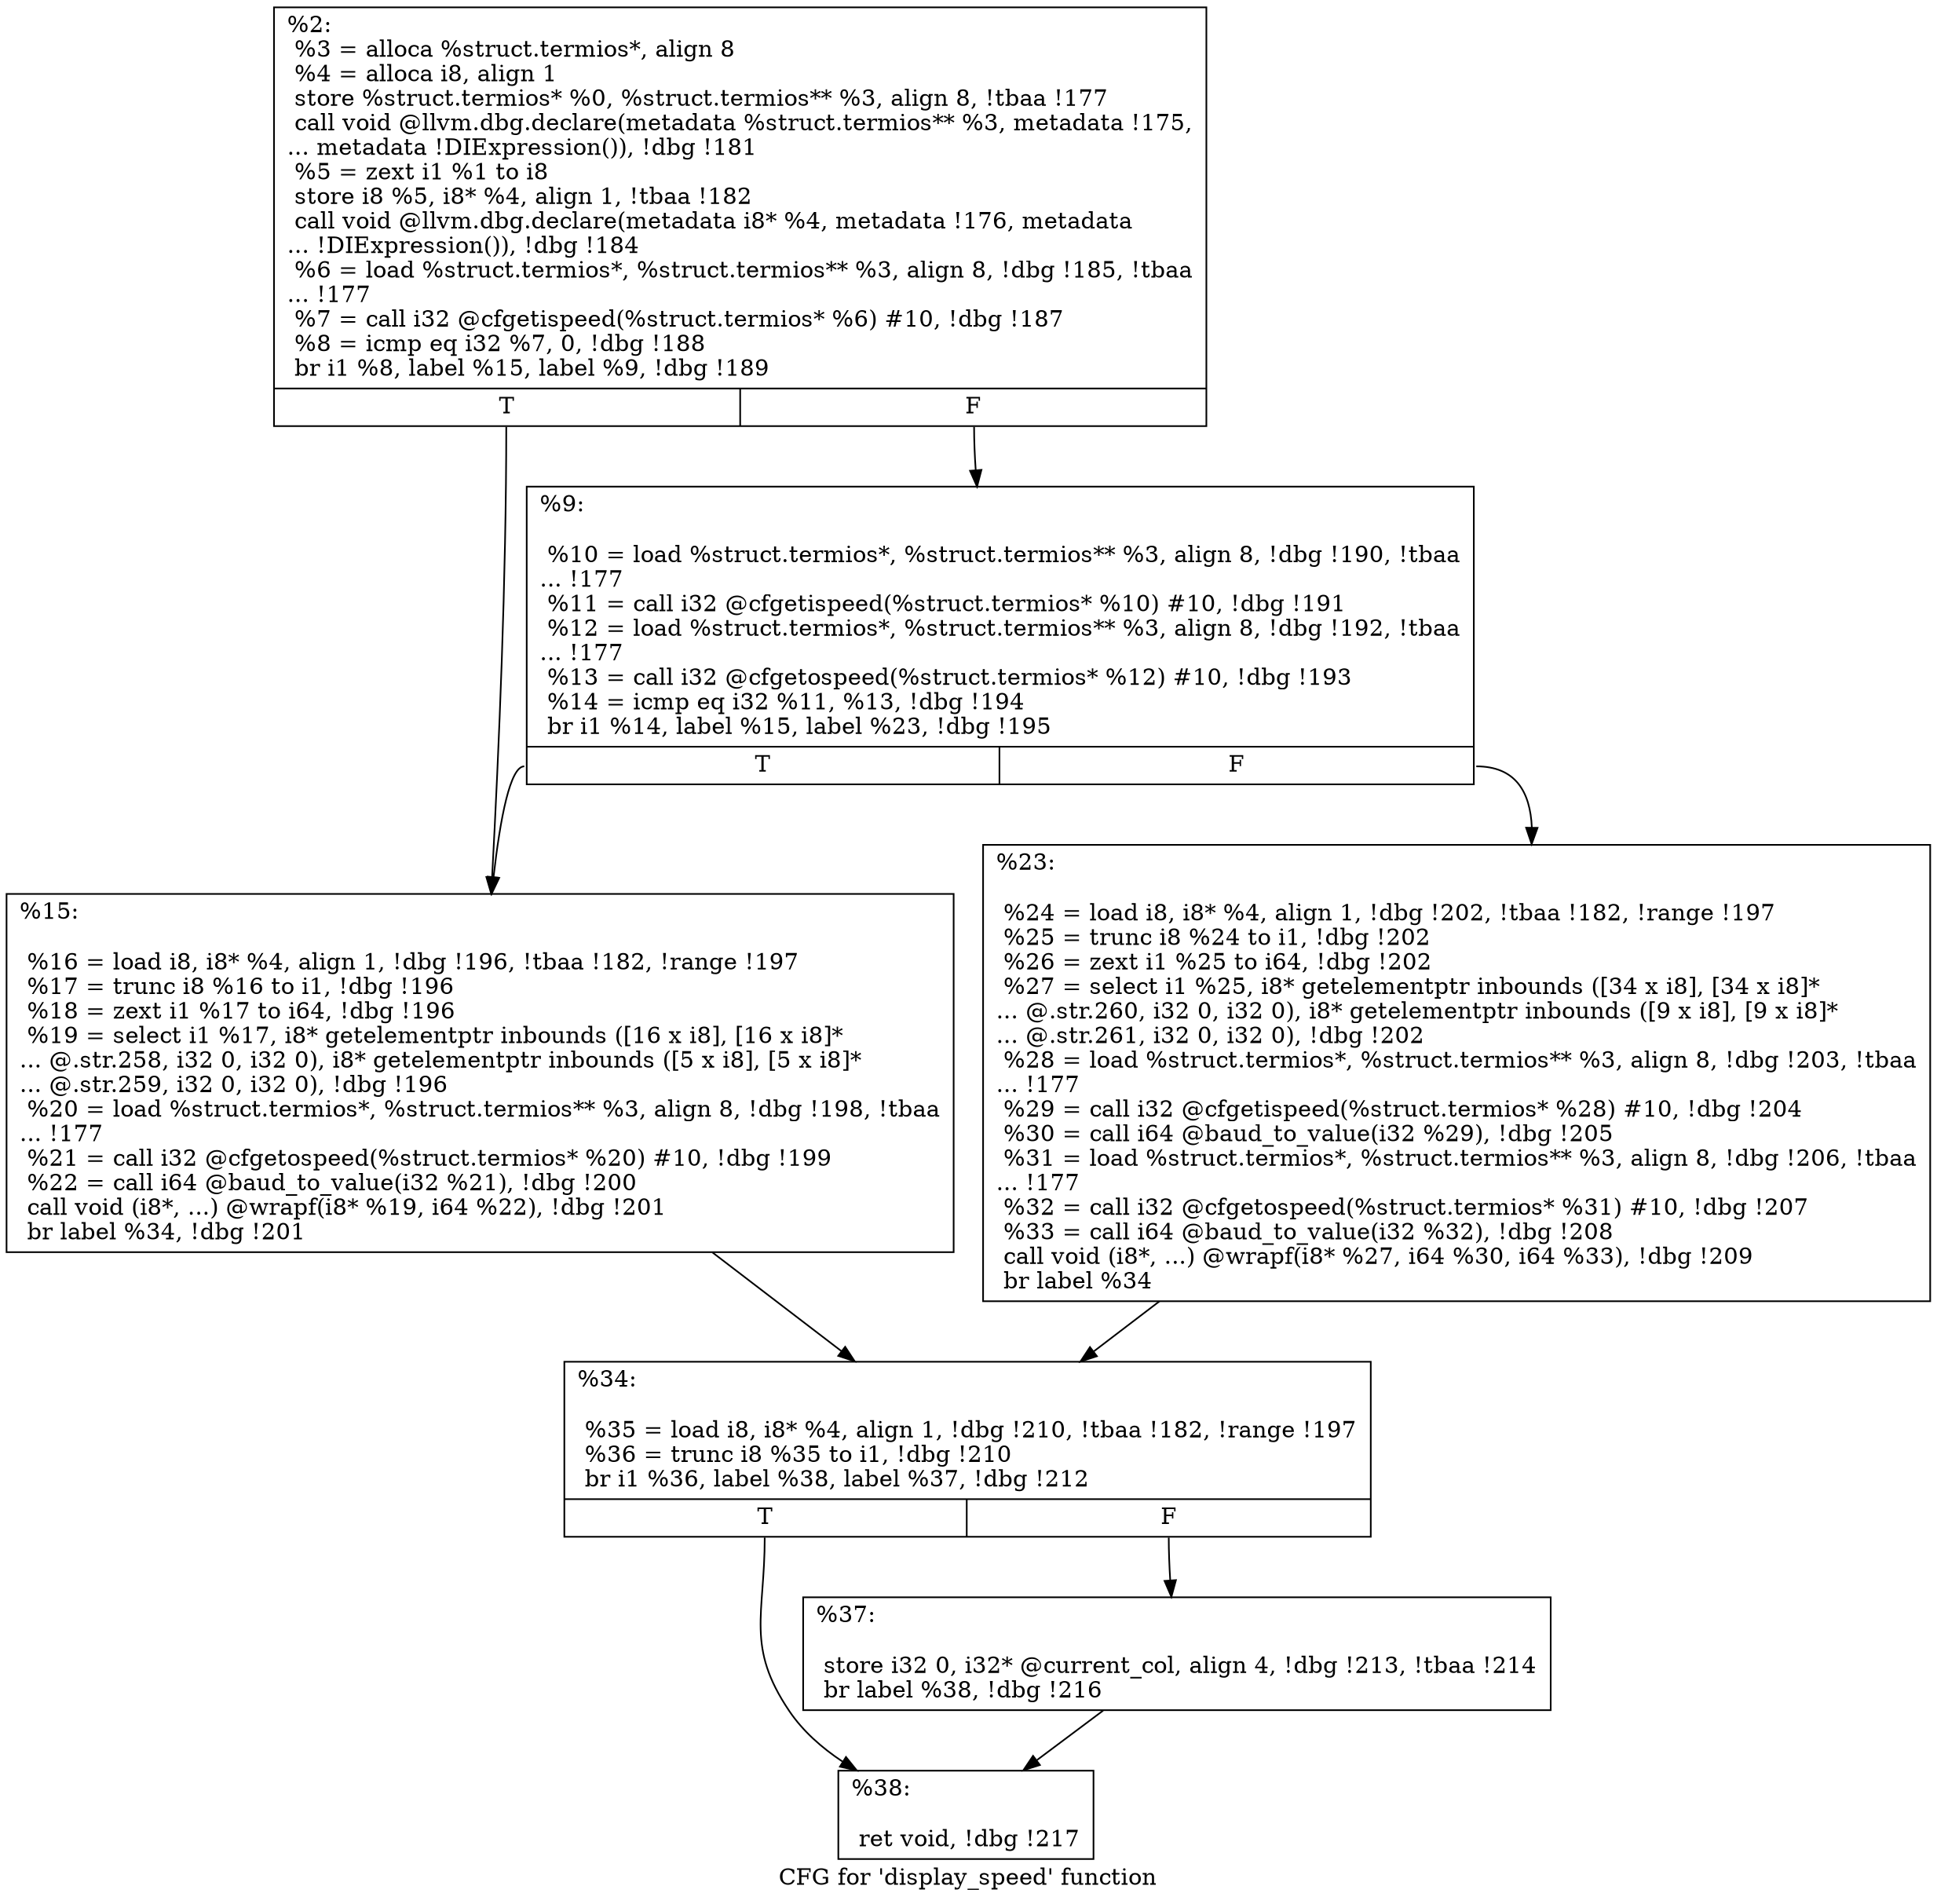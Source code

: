 digraph "CFG for 'display_speed' function" {
	label="CFG for 'display_speed' function";

	Node0x1c548e0 [shape=record,label="{%2:\l  %3 = alloca %struct.termios*, align 8\l  %4 = alloca i8, align 1\l  store %struct.termios* %0, %struct.termios** %3, align 8, !tbaa !177\l  call void @llvm.dbg.declare(metadata %struct.termios** %3, metadata !175,\l... metadata !DIExpression()), !dbg !181\l  %5 = zext i1 %1 to i8\l  store i8 %5, i8* %4, align 1, !tbaa !182\l  call void @llvm.dbg.declare(metadata i8* %4, metadata !176, metadata\l... !DIExpression()), !dbg !184\l  %6 = load %struct.termios*, %struct.termios** %3, align 8, !dbg !185, !tbaa\l... !177\l  %7 = call i32 @cfgetispeed(%struct.termios* %6) #10, !dbg !187\l  %8 = icmp eq i32 %7, 0, !dbg !188\l  br i1 %8, label %15, label %9, !dbg !189\l|{<s0>T|<s1>F}}"];
	Node0x1c548e0:s0 -> Node0x1c56f40;
	Node0x1c548e0:s1 -> Node0x1c56ef0;
	Node0x1c56ef0 [shape=record,label="{%9:\l\l  %10 = load %struct.termios*, %struct.termios** %3, align 8, !dbg !190, !tbaa\l... !177\l  %11 = call i32 @cfgetispeed(%struct.termios* %10) #10, !dbg !191\l  %12 = load %struct.termios*, %struct.termios** %3, align 8, !dbg !192, !tbaa\l... !177\l  %13 = call i32 @cfgetospeed(%struct.termios* %12) #10, !dbg !193\l  %14 = icmp eq i32 %11, %13, !dbg !194\l  br i1 %14, label %15, label %23, !dbg !195\l|{<s0>T|<s1>F}}"];
	Node0x1c56ef0:s0 -> Node0x1c56f40;
	Node0x1c56ef0:s1 -> Node0x1c56f90;
	Node0x1c56f40 [shape=record,label="{%15:\l\l  %16 = load i8, i8* %4, align 1, !dbg !196, !tbaa !182, !range !197\l  %17 = trunc i8 %16 to i1, !dbg !196\l  %18 = zext i1 %17 to i64, !dbg !196\l  %19 = select i1 %17, i8* getelementptr inbounds ([16 x i8], [16 x i8]*\l... @.str.258, i32 0, i32 0), i8* getelementptr inbounds ([5 x i8], [5 x i8]*\l... @.str.259, i32 0, i32 0), !dbg !196\l  %20 = load %struct.termios*, %struct.termios** %3, align 8, !dbg !198, !tbaa\l... !177\l  %21 = call i32 @cfgetospeed(%struct.termios* %20) #10, !dbg !199\l  %22 = call i64 @baud_to_value(i32 %21), !dbg !200\l  call void (i8*, ...) @wrapf(i8* %19, i64 %22), !dbg !201\l  br label %34, !dbg !201\l}"];
	Node0x1c56f40 -> Node0x1c56fe0;
	Node0x1c56f90 [shape=record,label="{%23:\l\l  %24 = load i8, i8* %4, align 1, !dbg !202, !tbaa !182, !range !197\l  %25 = trunc i8 %24 to i1, !dbg !202\l  %26 = zext i1 %25 to i64, !dbg !202\l  %27 = select i1 %25, i8* getelementptr inbounds ([34 x i8], [34 x i8]*\l... @.str.260, i32 0, i32 0), i8* getelementptr inbounds ([9 x i8], [9 x i8]*\l... @.str.261, i32 0, i32 0), !dbg !202\l  %28 = load %struct.termios*, %struct.termios** %3, align 8, !dbg !203, !tbaa\l... !177\l  %29 = call i32 @cfgetispeed(%struct.termios* %28) #10, !dbg !204\l  %30 = call i64 @baud_to_value(i32 %29), !dbg !205\l  %31 = load %struct.termios*, %struct.termios** %3, align 8, !dbg !206, !tbaa\l... !177\l  %32 = call i32 @cfgetospeed(%struct.termios* %31) #10, !dbg !207\l  %33 = call i64 @baud_to_value(i32 %32), !dbg !208\l  call void (i8*, ...) @wrapf(i8* %27, i64 %30, i64 %33), !dbg !209\l  br label %34\l}"];
	Node0x1c56f90 -> Node0x1c56fe0;
	Node0x1c56fe0 [shape=record,label="{%34:\l\l  %35 = load i8, i8* %4, align 1, !dbg !210, !tbaa !182, !range !197\l  %36 = trunc i8 %35 to i1, !dbg !210\l  br i1 %36, label %38, label %37, !dbg !212\l|{<s0>T|<s1>F}}"];
	Node0x1c56fe0:s0 -> Node0x1c57080;
	Node0x1c56fe0:s1 -> Node0x1c57030;
	Node0x1c57030 [shape=record,label="{%37:\l\l  store i32 0, i32* @current_col, align 4, !dbg !213, !tbaa !214\l  br label %38, !dbg !216\l}"];
	Node0x1c57030 -> Node0x1c57080;
	Node0x1c57080 [shape=record,label="{%38:\l\l  ret void, !dbg !217\l}"];
}

